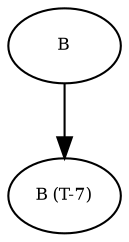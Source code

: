 digraph RGL__DirectedAdjacencyGraph {
    B [
        fontsize = 8,
        label = B
    ]

    "B (T-7)" [
        fontsize = 8,
        label = "B (T-7)"
    ]

    B -> "B (T-7)" [
        fontsize = 8
    ]
}
